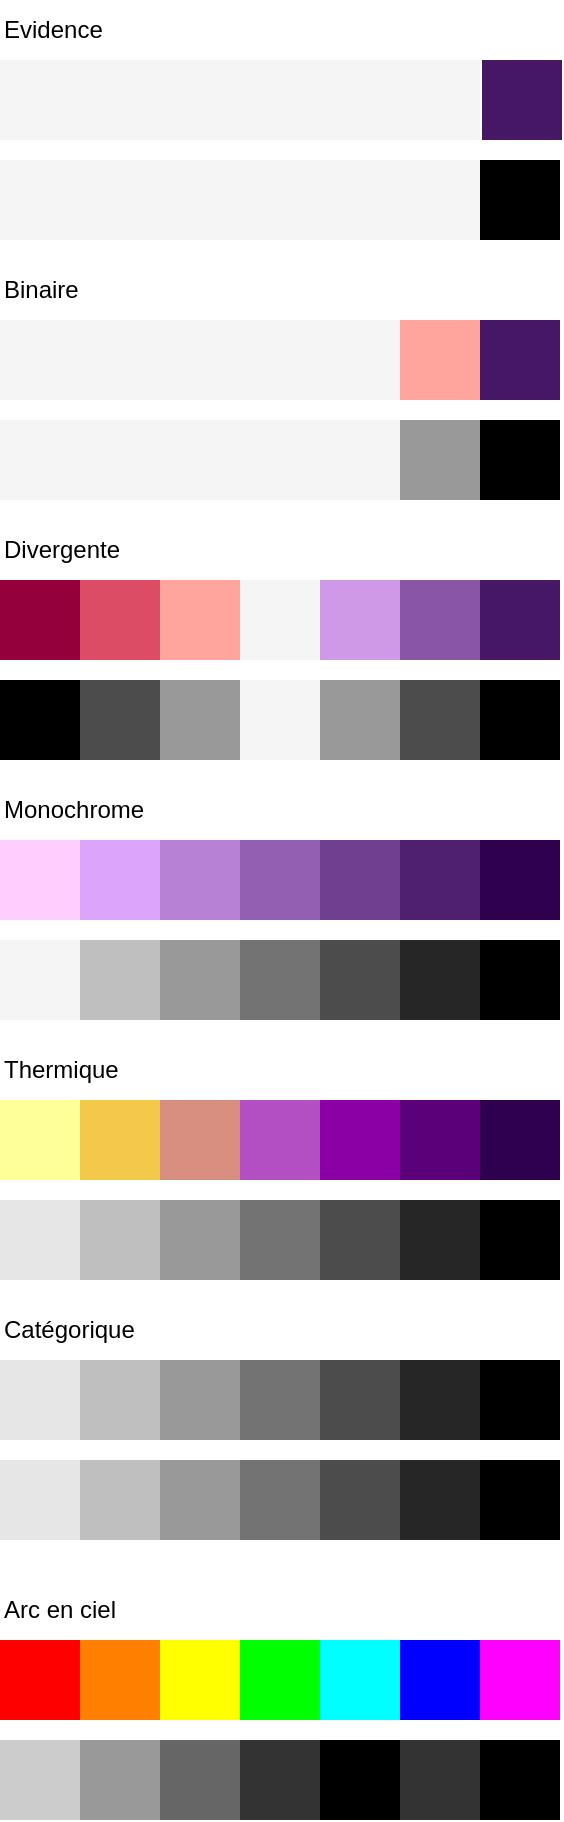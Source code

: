 <mxfile version="20.3.0" type="device"><diagram name="Page-1" id="xpU7xND2WSwHI9wfRcc4"><mxGraphModel dx="1336" dy="905" grid="1" gridSize="10" guides="1" tooltips="1" connect="1" arrows="1" fold="1" page="1" pageScale="1" pageWidth="291" pageHeight="413" math="0" shadow="0"><root><mxCell id="0"/><mxCell id="1" parent="0"/><mxCell id="s6hZudV-pGn3Vei_fk3x-25" value="" style="whiteSpace=wrap;html=1;aspect=fixed;fillColor=#F5F5F5;strokeColor=none;fontColor=#ffffff;" parent="1" vertex="1"><mxGeometry x="10" y="480" width="40" height="40" as="geometry"/></mxCell><mxCell id="s6hZudV-pGn3Vei_fk3x-26" value="" style="whiteSpace=wrap;html=1;aspect=fixed;fillColor=#bfbfbf;strokeColor=none;fontColor=#ffffff;" parent="1" vertex="1"><mxGeometry x="50" y="480" width="40" height="40" as="geometry"/></mxCell><mxCell id="s6hZudV-pGn3Vei_fk3x-27" value="" style="whiteSpace=wrap;html=1;aspect=fixed;fillColor=#999999;strokeColor=none;fontColor=#ffffff;" parent="1" vertex="1"><mxGeometry x="90" y="480" width="40" height="40" as="geometry"/></mxCell><mxCell id="s6hZudV-pGn3Vei_fk3x-28" value="" style="whiteSpace=wrap;html=1;aspect=fixed;fillColor=#737373;strokeColor=none;fontColor=#ffffff;" parent="1" vertex="1"><mxGeometry x="130" y="480" width="40" height="40" as="geometry"/></mxCell><mxCell id="s6hZudV-pGn3Vei_fk3x-29" value="" style="whiteSpace=wrap;html=1;aspect=fixed;fillColor=#4c4c4c;strokeColor=none;fontColor=#ffffff;" parent="1" vertex="1"><mxGeometry x="170" y="480" width="40" height="40" as="geometry"/></mxCell><mxCell id="s6hZudV-pGn3Vei_fk3x-32" value="" style="whiteSpace=wrap;html=1;aspect=fixed;fillColor=#000000;strokeColor=none;fontColor=#ffffff;" parent="1" vertex="1"><mxGeometry x="250" y="90" width="40" height="40" as="geometry"/></mxCell><mxCell id="s6hZudV-pGn3Vei_fk3x-38" value="" style="whiteSpace=wrap;html=1;aspect=fixed;fillColor=#93003a;strokeColor=none;fontColor=#ffffff;" parent="1" vertex="1"><mxGeometry x="10" y="300" width="40" height="40" as="geometry"/></mxCell><mxCell id="s6hZudV-pGn3Vei_fk3x-39" value="Evidence" style="text;html=1;strokeColor=none;fillColor=none;align=left;verticalAlign=middle;whiteSpace=wrap;rounded=0;" parent="1" vertex="1"><mxGeometry x="10" y="10" width="60" height="30" as="geometry"/></mxCell><mxCell id="s6hZudV-pGn3Vei_fk3x-40" value="" style="whiteSpace=wrap;html=1;aspect=fixed;fillColor=#F5F5F5;strokeColor=none;fontColor=#ffffff;" parent="1" vertex="1"><mxGeometry x="210" y="90" width="40" height="40" as="geometry"/></mxCell><mxCell id="s6hZudV-pGn3Vei_fk3x-41" value="" style="whiteSpace=wrap;html=1;aspect=fixed;fillColor=#F5F5F5;strokeColor=none;fontColor=#ffffff;" parent="1" vertex="1"><mxGeometry x="90" y="90" width="40" height="40" as="geometry"/></mxCell><mxCell id="s6hZudV-pGn3Vei_fk3x-42" value="" style="whiteSpace=wrap;html=1;aspect=fixed;fillColor=#F5F5F5;strokeColor=none;fontColor=#ffffff;" parent="1" vertex="1"><mxGeometry x="50" y="90" width="40" height="40" as="geometry"/></mxCell><mxCell id="s6hZudV-pGn3Vei_fk3x-43" value="" style="whiteSpace=wrap;html=1;aspect=fixed;fillColor=#F5F5F5;strokeColor=none;fontColor=#ffffff;" parent="1" vertex="1"><mxGeometry x="10" y="90" width="40" height="40" as="geometry"/></mxCell><mxCell id="s6hZudV-pGn3Vei_fk3x-44" value="" style="whiteSpace=wrap;html=1;aspect=fixed;fillColor=#F5F5F5;strokeColor=none;fontColor=#ffffff;" parent="1" vertex="1"><mxGeometry x="170" y="220" width="40" height="40" as="geometry"/></mxCell><mxCell id="s6hZudV-pGn3Vei_fk3x-45" value="" style="whiteSpace=wrap;html=1;aspect=fixed;fillColor=#F5F5F5;strokeColor=none;fontColor=#ffffff;" parent="1" vertex="1"><mxGeometry x="50" y="220" width="40" height="40" as="geometry"/></mxCell><mxCell id="s6hZudV-pGn3Vei_fk3x-46" value="" style="whiteSpace=wrap;html=1;aspect=fixed;fillColor=#F5F5F5;strokeColor=none;fontColor=#ffffff;" parent="1" vertex="1"><mxGeometry x="10" y="220" width="40" height="40" as="geometry"/></mxCell><mxCell id="s6hZudV-pGn3Vei_fk3x-47" value="Binaire" style="text;html=1;strokeColor=none;fillColor=none;align=left;verticalAlign=middle;whiteSpace=wrap;rounded=0;" parent="1" vertex="1"><mxGeometry x="10" y="140" width="60" height="30" as="geometry"/></mxCell><mxCell id="s6hZudV-pGn3Vei_fk3x-48" value="Monochrome" style="text;html=1;strokeColor=none;fillColor=none;align=left;verticalAlign=middle;whiteSpace=wrap;rounded=0;" parent="1" vertex="1"><mxGeometry x="10" y="400" width="80" height="30" as="geometry"/></mxCell><mxCell id="s6hZudV-pGn3Vei_fk3x-49" value="Divergente" style="text;html=1;strokeColor=none;fillColor=none;align=left;verticalAlign=middle;whiteSpace=wrap;rounded=0;" parent="1" vertex="1"><mxGeometry x="10" y="270" width="80" height="30" as="geometry"/></mxCell><mxCell id="s6hZudV-pGn3Vei_fk3x-50" value="Thermique" style="text;html=1;strokeColor=none;fillColor=none;align=left;verticalAlign=middle;whiteSpace=wrap;rounded=0;" parent="1" vertex="1"><mxGeometry x="10" y="530" width="80" height="30" as="geometry"/></mxCell><mxCell id="s6hZudV-pGn3Vei_fk3x-51" value="Catégorique" style="text;html=1;strokeColor=none;fillColor=none;align=left;verticalAlign=middle;whiteSpace=wrap;rounded=0;" parent="1" vertex="1"><mxGeometry x="10" y="660" width="80" height="30" as="geometry"/></mxCell><mxCell id="s6hZudV-pGn3Vei_fk3x-62" value="" style="whiteSpace=wrap;html=1;aspect=fixed;fillColor=#ffff99;strokeColor=none;fontColor=#ffffff;" parent="1" vertex="1"><mxGeometry x="10" y="560" width="40" height="40" as="geometry"/></mxCell><mxCell id="s6hZudV-pGn3Vei_fk3x-63" value="" style="whiteSpace=wrap;html=1;aspect=fixed;fillColor=#f3c94c;strokeColor=none;fontColor=#ffffff;" parent="1" vertex="1"><mxGeometry x="50" y="560" width="40" height="40" as="geometry"/></mxCell><mxCell id="s6hZudV-pGn3Vei_fk3x-64" value="" style="whiteSpace=wrap;html=1;aspect=fixed;fillColor=#d98f7f;strokeColor=none;fontColor=#ffffff;" parent="1" vertex="1"><mxGeometry x="90" y="560" width="40" height="40" as="geometry"/></mxCell><mxCell id="s6hZudV-pGn3Vei_fk3x-65" value="" style="whiteSpace=wrap;html=1;aspect=fixed;fillColor=#b34fc2;strokeColor=none;fontColor=#ffffff;" parent="1" vertex="1"><mxGeometry x="130" y="560" width="40" height="40" as="geometry"/></mxCell><mxCell id="s6hZudV-pGn3Vei_fk3x-66" value="" style="whiteSpace=wrap;html=1;aspect=fixed;fillColor=#8a00a5;strokeColor=none;fontColor=#ffffff;" parent="1" vertex="1"><mxGeometry x="170" y="560" width="40" height="40" as="geometry"/></mxCell><mxCell id="s6hZudV-pGn3Vei_fk3x-93" value="" style="whiteSpace=wrap;html=1;aspect=fixed;fillColor=#000000;strokeColor=none;fontColor=#ffffff;" parent="1" vertex="1"><mxGeometry x="10" y="350" width="40" height="40" as="geometry"/></mxCell><mxCell id="s6hZudV-pGn3Vei_fk3x-98" value="" style="whiteSpace=wrap;html=1;aspect=fixed;fillColor=#F5F5F5;strokeColor=none;fontColor=#ffffff;" parent="1" vertex="1"><mxGeometry x="170" y="170" width="40" height="40" as="geometry"/></mxCell><mxCell id="s6hZudV-pGn3Vei_fk3x-99" value="" style="whiteSpace=wrap;html=1;aspect=fixed;fillColor=#F5F5F5;strokeColor=none;fontColor=#ffffff;" parent="1" vertex="1"><mxGeometry x="50" y="170" width="40" height="40" as="geometry"/></mxCell><mxCell id="s6hZudV-pGn3Vei_fk3x-100" value="" style="whiteSpace=wrap;html=1;aspect=fixed;fillColor=#F5F5F5;strokeColor=none;fontColor=#ffffff;" parent="1" vertex="1"><mxGeometry x="10" y="170" width="40" height="40" as="geometry"/></mxCell><mxCell id="s6hZudV-pGn3Vei_fk3x-103" value="" style="whiteSpace=wrap;html=1;aspect=fixed;fillColor=#F5F5F5;strokeColor=none;fontColor=#ffffff;" parent="1" vertex="1"><mxGeometry x="210" y="40" width="40" height="40" as="geometry"/></mxCell><mxCell id="s6hZudV-pGn3Vei_fk3x-104" value="" style="whiteSpace=wrap;html=1;aspect=fixed;fillColor=#F5F5F5;strokeColor=none;fontColor=#ffffff;" parent="1" vertex="1"><mxGeometry x="90" y="40" width="40" height="40" as="geometry"/></mxCell><mxCell id="s6hZudV-pGn3Vei_fk3x-105" value="" style="whiteSpace=wrap;html=1;aspect=fixed;fillColor=#F5F5F5;strokeColor=none;fontColor=#ffffff;" parent="1" vertex="1"><mxGeometry x="50" y="40" width="40" height="40" as="geometry"/></mxCell><mxCell id="s6hZudV-pGn3Vei_fk3x-106" value="" style="whiteSpace=wrap;html=1;aspect=fixed;fillColor=#F5F5F5;strokeColor=none;fontColor=#ffffff;" parent="1" vertex="1"><mxGeometry x="10" y="40" width="40" height="40" as="geometry"/></mxCell><mxCell id="s6hZudV-pGn3Vei_fk3x-107" value="" style="whiteSpace=wrap;html=1;aspect=fixed;fillColor=#ffceff;strokeColor=none;fontColor=#ffffff;" parent="1" vertex="1"><mxGeometry x="10" y="430" width="40" height="40" as="geometry"/></mxCell><mxCell id="s6hZudV-pGn3Vei_fk3x-108" value="" style="whiteSpace=wrap;html=1;aspect=fixed;fillColor=#dca4fa;strokeColor=none;fontColor=#ffffff;" parent="1" vertex="1"><mxGeometry x="50" y="430" width="40" height="40" as="geometry"/></mxCell><mxCell id="s6hZudV-pGn3Vei_fk3x-109" value="" style="whiteSpace=wrap;html=1;aspect=fixed;fillColor=#b781d6;strokeColor=none;fontColor=#ffffff;" parent="1" vertex="1"><mxGeometry x="90" y="430" width="40" height="40" as="geometry"/></mxCell><mxCell id="s6hZudV-pGn3Vei_fk3x-110" value="" style="whiteSpace=wrap;html=1;aspect=fixed;fillColor=#935fb2;strokeColor=none;fontColor=#ffffff;" parent="1" vertex="1"><mxGeometry x="130" y="430" width="40" height="40" as="geometry"/></mxCell><mxCell id="s6hZudV-pGn3Vei_fk3x-111" value="" style="whiteSpace=wrap;html=1;aspect=fixed;fillColor=#703f8f;strokeColor=none;fontColor=#ffffff;" parent="1" vertex="1"><mxGeometry x="170" y="430" width="40" height="40" as="geometry"/></mxCell><mxCell id="g46wYHUqmko-R65nectU-1" value="Arc en ciel" style="text;html=1;strokeColor=none;fillColor=none;align=left;verticalAlign=middle;whiteSpace=wrap;rounded=0;" vertex="1" parent="1"><mxGeometry x="10" y="800" width="80" height="30" as="geometry"/></mxCell><mxCell id="g46wYHUqmko-R65nectU-2" value="" style="whiteSpace=wrap;html=1;aspect=fixed;fillColor=#FF0000;strokeColor=none;fontColor=#ffffff;" vertex="1" parent="1"><mxGeometry x="10" y="830" width="40" height="40" as="geometry"/></mxCell><mxCell id="g46wYHUqmko-R65nectU-3" value="" style="whiteSpace=wrap;html=1;aspect=fixed;fillColor=#FF8000;strokeColor=none;fontColor=#ffffff;" vertex="1" parent="1"><mxGeometry x="50" y="830" width="40" height="40" as="geometry"/></mxCell><mxCell id="g46wYHUqmko-R65nectU-4" value="" style="whiteSpace=wrap;html=1;aspect=fixed;fillColor=#FFFF00;strokeColor=none;fontColor=#ffffff;" vertex="1" parent="1"><mxGeometry x="90" y="830" width="40" height="40" as="geometry"/></mxCell><mxCell id="g46wYHUqmko-R65nectU-5" value="" style="whiteSpace=wrap;html=1;aspect=fixed;fillColor=#00FF00;strokeColor=none;fontColor=#ffffff;" vertex="1" parent="1"><mxGeometry x="130" y="830" width="40" height="40" as="geometry"/></mxCell><mxCell id="g46wYHUqmko-R65nectU-6" value="" style="whiteSpace=wrap;html=1;aspect=fixed;fillColor=#00FFFF;strokeColor=none;fontColor=#ffffff;" vertex="1" parent="1"><mxGeometry x="170" y="830" width="40" height="40" as="geometry"/></mxCell><mxCell id="g46wYHUqmko-R65nectU-7" value="" style="whiteSpace=wrap;html=1;aspect=fixed;fillColor=#CCCCCC;strokeColor=none;fontColor=#ffffff;" vertex="1" parent="1"><mxGeometry x="10" y="880" width="40" height="40" as="geometry"/></mxCell><mxCell id="g46wYHUqmko-R65nectU-8" value="" style="whiteSpace=wrap;html=1;aspect=fixed;fillColor=#999999;strokeColor=none;fontColor=#ffffff;" vertex="1" parent="1"><mxGeometry x="50" y="880" width="40" height="40" as="geometry"/></mxCell><mxCell id="g46wYHUqmko-R65nectU-9" value="" style="whiteSpace=wrap;html=1;aspect=fixed;fillColor=#666666;strokeColor=none;fontColor=#ffffff;" vertex="1" parent="1"><mxGeometry x="90" y="880" width="40" height="40" as="geometry"/></mxCell><mxCell id="g46wYHUqmko-R65nectU-10" value="" style="whiteSpace=wrap;html=1;aspect=fixed;fillColor=#333333;strokeColor=none;fontColor=#ffffff;" vertex="1" parent="1"><mxGeometry x="130" y="880" width="40" height="40" as="geometry"/></mxCell><mxCell id="g46wYHUqmko-R65nectU-11" value="" style="whiteSpace=wrap;html=1;aspect=fixed;fillColor=#000000;strokeColor=none;fontColor=#ffffff;" vertex="1" parent="1"><mxGeometry x="170" y="880" width="40" height="40" as="geometry"/></mxCell><mxCell id="g46wYHUqmko-R65nectU-12" value="" style="whiteSpace=wrap;html=1;aspect=fixed;fillColor=#0000FF;strokeColor=none;fontColor=#ffffff;" vertex="1" parent="1"><mxGeometry x="210" y="830" width="40" height="40" as="geometry"/></mxCell><mxCell id="g46wYHUqmko-R65nectU-13" value="" style="whiteSpace=wrap;html=1;aspect=fixed;fillColor=#FF00FF;strokeColor=none;fontColor=#ffffff;" vertex="1" parent="1"><mxGeometry x="250" y="830" width="40" height="40" as="geometry"/></mxCell><mxCell id="g46wYHUqmko-R65nectU-14" value="" style="whiteSpace=wrap;html=1;aspect=fixed;fillColor=#000000;strokeColor=none;fontColor=#ffffff;" vertex="1" parent="1"><mxGeometry x="250" y="880" width="40" height="40" as="geometry"/></mxCell><mxCell id="g46wYHUqmko-R65nectU-15" value="" style="whiteSpace=wrap;html=1;aspect=fixed;fillColor=#333333;strokeColor=none;fontColor=#ffffff;" vertex="1" parent="1"><mxGeometry x="210" y="880" width="40" height="40" as="geometry"/></mxCell><mxCell id="g46wYHUqmko-R65nectU-20" value="" style="whiteSpace=wrap;html=1;aspect=fixed;fillColor=#5c007a;strokeColor=none;fontColor=#ffffff;" vertex="1" parent="1"><mxGeometry x="210" y="560" width="40" height="40" as="geometry"/></mxCell><mxCell id="g46wYHUqmko-R65nectU-22" value="" style="whiteSpace=wrap;html=1;aspect=fixed;fillColor=#2e004d;strokeColor=none;fontColor=#ffffff;" vertex="1" parent="1"><mxGeometry x="250" y="560" width="40" height="40" as="geometry"/></mxCell><mxCell id="g46wYHUqmko-R65nectU-24" value="" style="whiteSpace=wrap;html=1;aspect=fixed;fillColor=#4f206d;strokeColor=none;fontColor=#ffffff;" vertex="1" parent="1"><mxGeometry x="210" y="430" width="40" height="40" as="geometry"/></mxCell><mxCell id="g46wYHUqmko-R65nectU-25" value="" style="whiteSpace=wrap;html=1;aspect=fixed;fillColor=#262626;strokeColor=none;fontColor=#ffffff;" vertex="1" parent="1"><mxGeometry x="210" y="480" width="40" height="40" as="geometry"/></mxCell><mxCell id="g46wYHUqmko-R65nectU-27" value="" style="whiteSpace=wrap;html=1;aspect=fixed;fillColor=#000000;strokeColor=none;fontColor=#ffffff;" vertex="1" parent="1"><mxGeometry x="250" y="480" width="40" height="40" as="geometry"/></mxCell><mxCell id="g46wYHUqmko-R65nectU-31" value="" style="whiteSpace=wrap;html=1;aspect=fixed;fillColor=#000000;strokeColor=none;fontColor=#ffffff;" vertex="1" parent="1"><mxGeometry x="250" y="350" width="40" height="40" as="geometry"/></mxCell><mxCell id="g46wYHUqmko-R65nectU-35" value="" style="whiteSpace=wrap;html=1;aspect=fixed;fillColor=#000000;strokeColor=none;fontColor=#ffffff;" vertex="1" parent="1"><mxGeometry x="250" y="220" width="40" height="40" as="geometry"/></mxCell><mxCell id="g46wYHUqmko-R65nectU-36" value="" style="whiteSpace=wrap;html=1;aspect=fixed;fillColor=#F5F5F5;strokeColor=none;fontColor=#ffffff;" vertex="1" parent="1"><mxGeometry x="170" y="90" width="40" height="40" as="geometry"/></mxCell><mxCell id="g46wYHUqmko-R65nectU-37" value="" style="whiteSpace=wrap;html=1;aspect=fixed;fillColor=#F5F5F5;strokeColor=none;fontColor=#ffffff;" vertex="1" parent="1"><mxGeometry x="170" y="40" width="40" height="40" as="geometry"/></mxCell><mxCell id="g46wYHUqmko-R65nectU-38" value="" style="whiteSpace=wrap;html=1;aspect=fixed;fillColor=#F5F5F5;strokeColor=none;fontColor=#ffffff;" vertex="1" parent="1"><mxGeometry x="130" y="90" width="40" height="40" as="geometry"/></mxCell><mxCell id="g46wYHUqmko-R65nectU-39" value="" style="whiteSpace=wrap;html=1;aspect=fixed;fillColor=#F5F5F5;strokeColor=none;fontColor=#ffffff;" vertex="1" parent="1"><mxGeometry x="130" y="40" width="40" height="40" as="geometry"/></mxCell><mxCell id="g46wYHUqmko-R65nectU-40" value="" style="whiteSpace=wrap;html=1;aspect=fixed;fillColor=#F5F5F5;strokeColor=none;fontColor=#ffffff;" vertex="1" parent="1"><mxGeometry x="130" y="220" width="40" height="40" as="geometry"/></mxCell><mxCell id="g46wYHUqmko-R65nectU-41" value="" style="whiteSpace=wrap;html=1;aspect=fixed;fillColor=#F5F5F5;strokeColor=none;fontColor=#ffffff;" vertex="1" parent="1"><mxGeometry x="90" y="220" width="40" height="40" as="geometry"/></mxCell><mxCell id="g46wYHUqmko-R65nectU-42" value="" style="whiteSpace=wrap;html=1;aspect=fixed;fillColor=#F5F5F5;strokeColor=none;fontColor=#ffffff;" vertex="1" parent="1"><mxGeometry x="130" y="170" width="40" height="40" as="geometry"/></mxCell><mxCell id="g46wYHUqmko-R65nectU-43" value="" style="whiteSpace=wrap;html=1;aspect=fixed;fillColor=#F5F5F5;strokeColor=none;fontColor=#ffffff;" vertex="1" parent="1"><mxGeometry x="90" y="170" width="40" height="40" as="geometry"/></mxCell><mxCell id="g46wYHUqmko-R65nectU-51" value="" style="whiteSpace=wrap;html=1;aspect=fixed;fillColor=#f5f5f5;strokeColor=none;fontColor=#ffffff;" vertex="1" parent="1"><mxGeometry x="130" y="300" width="40" height="40" as="geometry"/></mxCell><mxCell id="g46wYHUqmko-R65nectU-52" value="" style="whiteSpace=wrap;html=1;aspect=fixed;fillColor=#F5F5F5;strokeColor=none;fontColor=#ffffff;" vertex="1" parent="1"><mxGeometry x="130" y="350" width="40" height="40" as="geometry"/></mxCell><mxCell id="g46wYHUqmko-R65nectU-54" value="" style="whiteSpace=wrap;html=1;aspect=fixed;fillColor=#999999;strokeColor=none;fontColor=#ffffff;" vertex="1" parent="1"><mxGeometry x="170" y="350" width="40" height="40" as="geometry"/></mxCell><mxCell id="g46wYHUqmko-R65nectU-55" value="" style="whiteSpace=wrap;html=1;aspect=fixed;fillColor=#ffa59e;strokeColor=none;fontColor=#ffffff;" vertex="1" parent="1"><mxGeometry x="90" y="300" width="40" height="40" as="geometry"/></mxCell><mxCell id="g46wYHUqmko-R65nectU-56" value="" style="whiteSpace=wrap;html=1;aspect=fixed;fillColor=#999999;strokeColor=none;fontColor=#ffffff;" vertex="1" parent="1"><mxGeometry x="90" y="350" width="40" height="40" as="geometry"/></mxCell><mxCell id="g46wYHUqmko-R65nectU-58" value="" style="whiteSpace=wrap;html=1;aspect=fixed;fillColor=#4c4c4c;strokeColor=none;fontColor=#ffffff;" vertex="1" parent="1"><mxGeometry x="210" y="350" width="40" height="40" as="geometry"/></mxCell><mxCell id="g46wYHUqmko-R65nectU-59" value="" style="whiteSpace=wrap;html=1;aspect=fixed;fillColor=#dd4c65;strokeColor=none;fontColor=#ffffff;" vertex="1" parent="1"><mxGeometry x="50" y="300" width="40" height="40" as="geometry"/></mxCell><mxCell id="g46wYHUqmko-R65nectU-60" value="" style="whiteSpace=wrap;html=1;aspect=fixed;fillColor=#4c4c4c;strokeColor=none;fontColor=#ffffff;" vertex="1" parent="1"><mxGeometry x="50" y="350" width="40" height="40" as="geometry"/></mxCell><mxCell id="g46wYHUqmko-R65nectU-61" value="" style="whiteSpace=wrap;html=1;aspect=fixed;fillColor=#2e004d;strokeColor=none;fontColor=#ffffff;" vertex="1" parent="1"><mxGeometry x="250" y="430" width="40" height="40" as="geometry"/></mxCell><mxCell id="g46wYHUqmko-R65nectU-62" value="" style="whiteSpace=wrap;html=1;aspect=fixed;fillColor=#451764;strokeColor=none;fontColor=#ffffff;" vertex="1" parent="1"><mxGeometry x="250" y="300" width="40" height="40" as="geometry"/></mxCell><mxCell id="g46wYHUqmko-R65nectU-63" value="" style="whiteSpace=wrap;html=1;aspect=fixed;fillColor=#8855a7;strokeColor=none;fontColor=#ffffff;" vertex="1" parent="1"><mxGeometry x="210" y="300" width="40" height="40" as="geometry"/></mxCell><mxCell id="g46wYHUqmko-R65nectU-64" value="" style="whiteSpace=wrap;html=1;aspect=fixed;fillColor=#d099e7;strokeColor=none;fontColor=#ffffff;" vertex="1" parent="1"><mxGeometry x="170" y="300" width="40" height="40" as="geometry"/></mxCell><mxCell id="g46wYHUqmko-R65nectU-65" value="" style="whiteSpace=wrap;html=1;aspect=fixed;fillColor=#E6E6E6;strokeColor=none;fontColor=#ffffff;" vertex="1" parent="1"><mxGeometry x="10" y="610" width="40" height="40" as="geometry"/></mxCell><mxCell id="g46wYHUqmko-R65nectU-66" value="" style="whiteSpace=wrap;html=1;aspect=fixed;fillColor=#bfbfbf;strokeColor=none;fontColor=#ffffff;" vertex="1" parent="1"><mxGeometry x="50" y="610" width="40" height="40" as="geometry"/></mxCell><mxCell id="g46wYHUqmko-R65nectU-67" value="" style="whiteSpace=wrap;html=1;aspect=fixed;fillColor=#999999;strokeColor=none;fontColor=#ffffff;" vertex="1" parent="1"><mxGeometry x="90" y="610" width="40" height="40" as="geometry"/></mxCell><mxCell id="g46wYHUqmko-R65nectU-68" value="" style="whiteSpace=wrap;html=1;aspect=fixed;fillColor=#737373;strokeColor=none;fontColor=#ffffff;" vertex="1" parent="1"><mxGeometry x="130" y="610" width="40" height="40" as="geometry"/></mxCell><mxCell id="g46wYHUqmko-R65nectU-69" value="" style="whiteSpace=wrap;html=1;aspect=fixed;fillColor=#4c4c4c;strokeColor=none;fontColor=#ffffff;" vertex="1" parent="1"><mxGeometry x="170" y="610" width="40" height="40" as="geometry"/></mxCell><mxCell id="g46wYHUqmko-R65nectU-70" value="" style="whiteSpace=wrap;html=1;aspect=fixed;fillColor=#262626;strokeColor=none;fontColor=#ffffff;" vertex="1" parent="1"><mxGeometry x="210" y="610" width="40" height="40" as="geometry"/></mxCell><mxCell id="g46wYHUqmko-R65nectU-71" value="" style="whiteSpace=wrap;html=1;aspect=fixed;fillColor=#000000;strokeColor=none;fontColor=#ffffff;" vertex="1" parent="1"><mxGeometry x="250" y="610" width="40" height="40" as="geometry"/></mxCell><mxCell id="g46wYHUqmko-R65nectU-72" value="" style="whiteSpace=wrap;html=1;aspect=fixed;fillColor=#451764;strokeColor=none;fontColor=#ffffff;" vertex="1" parent="1"><mxGeometry x="250" y="170" width="40" height="40" as="geometry"/></mxCell><mxCell id="g46wYHUqmko-R65nectU-74" value="" style="whiteSpace=wrap;html=1;aspect=fixed;fillColor=#ffa59e;strokeColor=none;fontColor=#ffffff;" vertex="1" parent="1"><mxGeometry x="210" y="170" width="40" height="40" as="geometry"/></mxCell><mxCell id="g46wYHUqmko-R65nectU-75" value="" style="whiteSpace=wrap;html=1;aspect=fixed;fillColor=#999999;strokeColor=none;fontColor=#ffffff;" vertex="1" parent="1"><mxGeometry x="210" y="220" width="40" height="40" as="geometry"/></mxCell><mxCell id="g46wYHUqmko-R65nectU-76" value="" style="whiteSpace=wrap;html=1;aspect=fixed;fillColor=#451764;strokeColor=none;fontColor=#ffffff;" vertex="1" parent="1"><mxGeometry x="251" y="40" width="40" height="40" as="geometry"/></mxCell><mxCell id="g46wYHUqmko-R65nectU-77" value="" style="whiteSpace=wrap;html=1;aspect=fixed;fillColor=#E6E6E6;strokeColor=none;fontColor=#ffffff;" vertex="1" parent="1"><mxGeometry x="10" y="690" width="40" height="40" as="geometry"/></mxCell><mxCell id="g46wYHUqmko-R65nectU-78" value="" style="whiteSpace=wrap;html=1;aspect=fixed;fillColor=#bfbfbf;strokeColor=none;fontColor=#ffffff;" vertex="1" parent="1"><mxGeometry x="50" y="690" width="40" height="40" as="geometry"/></mxCell><mxCell id="g46wYHUqmko-R65nectU-79" value="" style="whiteSpace=wrap;html=1;aspect=fixed;fillColor=#999999;strokeColor=none;fontColor=#ffffff;" vertex="1" parent="1"><mxGeometry x="90" y="690" width="40" height="40" as="geometry"/></mxCell><mxCell id="g46wYHUqmko-R65nectU-80" value="" style="whiteSpace=wrap;html=1;aspect=fixed;fillColor=#737373;strokeColor=none;fontColor=#ffffff;" vertex="1" parent="1"><mxGeometry x="130" y="690" width="40" height="40" as="geometry"/></mxCell><mxCell id="g46wYHUqmko-R65nectU-81" value="" style="whiteSpace=wrap;html=1;aspect=fixed;fillColor=#4c4c4c;strokeColor=none;fontColor=#ffffff;" vertex="1" parent="1"><mxGeometry x="170" y="690" width="40" height="40" as="geometry"/></mxCell><mxCell id="g46wYHUqmko-R65nectU-82" value="" style="whiteSpace=wrap;html=1;aspect=fixed;fillColor=#262626;strokeColor=none;fontColor=#ffffff;" vertex="1" parent="1"><mxGeometry x="210" y="690" width="40" height="40" as="geometry"/></mxCell><mxCell id="g46wYHUqmko-R65nectU-83" value="" style="whiteSpace=wrap;html=1;aspect=fixed;fillColor=#000000;strokeColor=none;fontColor=#ffffff;" vertex="1" parent="1"><mxGeometry x="250" y="690" width="40" height="40" as="geometry"/></mxCell><mxCell id="g46wYHUqmko-R65nectU-84" value="" style="whiteSpace=wrap;html=1;aspect=fixed;fillColor=#E6E6E6;strokeColor=none;fontColor=#ffffff;" vertex="1" parent="1"><mxGeometry x="10" y="740" width="40" height="40" as="geometry"/></mxCell><mxCell id="g46wYHUqmko-R65nectU-85" value="" style="whiteSpace=wrap;html=1;aspect=fixed;fillColor=#bfbfbf;strokeColor=none;fontColor=#ffffff;" vertex="1" parent="1"><mxGeometry x="50" y="740" width="40" height="40" as="geometry"/></mxCell><mxCell id="g46wYHUqmko-R65nectU-86" value="" style="whiteSpace=wrap;html=1;aspect=fixed;fillColor=#999999;strokeColor=none;fontColor=#ffffff;" vertex="1" parent="1"><mxGeometry x="90" y="740" width="40" height="40" as="geometry"/></mxCell><mxCell id="g46wYHUqmko-R65nectU-87" value="" style="whiteSpace=wrap;html=1;aspect=fixed;fillColor=#737373;strokeColor=none;fontColor=#ffffff;" vertex="1" parent="1"><mxGeometry x="130" y="740" width="40" height="40" as="geometry"/></mxCell><mxCell id="g46wYHUqmko-R65nectU-88" value="" style="whiteSpace=wrap;html=1;aspect=fixed;fillColor=#4c4c4c;strokeColor=none;fontColor=#ffffff;" vertex="1" parent="1"><mxGeometry x="170" y="740" width="40" height="40" as="geometry"/></mxCell><mxCell id="g46wYHUqmko-R65nectU-89" value="" style="whiteSpace=wrap;html=1;aspect=fixed;fillColor=#262626;strokeColor=none;fontColor=#ffffff;" vertex="1" parent="1"><mxGeometry x="210" y="740" width="40" height="40" as="geometry"/></mxCell><mxCell id="g46wYHUqmko-R65nectU-90" value="" style="whiteSpace=wrap;html=1;aspect=fixed;fillColor=#000000;strokeColor=none;fontColor=#ffffff;" vertex="1" parent="1"><mxGeometry x="250" y="740" width="40" height="40" as="geometry"/></mxCell></root></mxGraphModel></diagram></mxfile>